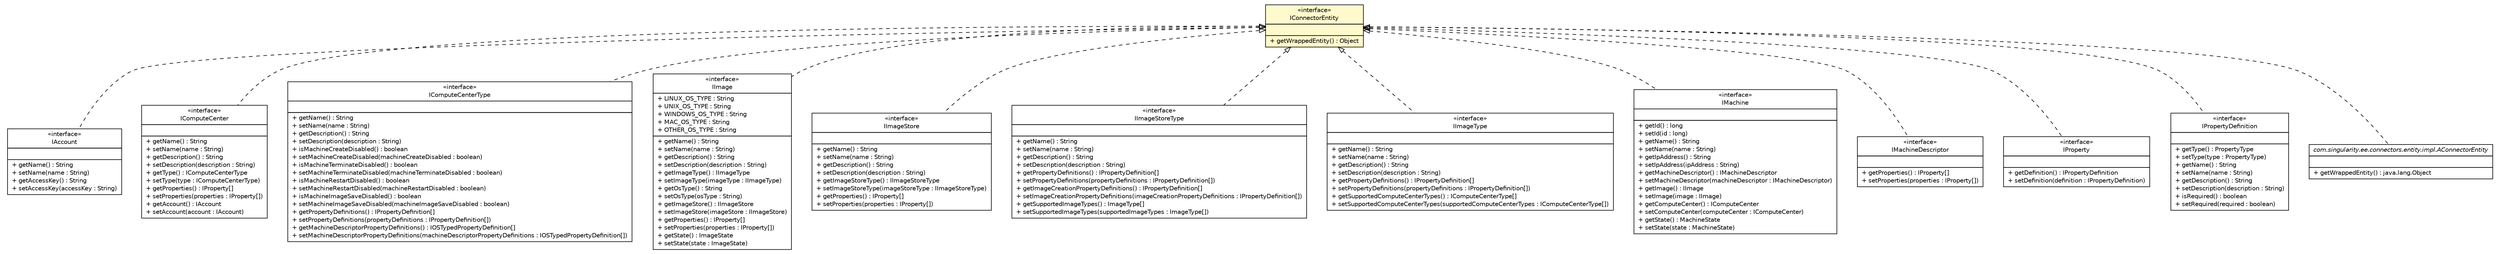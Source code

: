 #!/usr/local/bin/dot
#
# Class diagram 
# Generated by UMLGraph version 5.4 (http://www.umlgraph.org/)
#

digraph G {
	edge [fontname="Helvetica",fontsize=10,labelfontname="Helvetica",labelfontsize=10];
	node [fontname="Helvetica",fontsize=10,shape=plaintext];
	nodesep=0.25;
	ranksep=0.5;
	// com.singularity.ee.connectors.entity.api.IAccount
	c704 [label=<<table title="com.singularity.ee.connectors.entity.api.IAccount" border="0" cellborder="1" cellspacing="0" cellpadding="2" port="p" href="./IAccount.html">
		<tr><td><table border="0" cellspacing="0" cellpadding="1">
<tr><td align="center" balign="center"> &#171;interface&#187; </td></tr>
<tr><td align="center" balign="center"> IAccount </td></tr>
		</table></td></tr>
		<tr><td><table border="0" cellspacing="0" cellpadding="1">
<tr><td align="left" balign="left">  </td></tr>
		</table></td></tr>
		<tr><td><table border="0" cellspacing="0" cellpadding="1">
<tr><td align="left" balign="left"> + getName() : String </td></tr>
<tr><td align="left" balign="left"> + setName(name : String) </td></tr>
<tr><td align="left" balign="left"> + getAccessKey() : String </td></tr>
<tr><td align="left" balign="left"> + setAccessKey(accessKey : String) </td></tr>
		</table></td></tr>
		</table>>, URL="./IAccount.html", fontname="Helvetica", fontcolor="black", fontsize=10.0];
	// com.singularity.ee.connectors.entity.api.IComputeCenter
	c705 [label=<<table title="com.singularity.ee.connectors.entity.api.IComputeCenter" border="0" cellborder="1" cellspacing="0" cellpadding="2" port="p" href="./IComputeCenter.html">
		<tr><td><table border="0" cellspacing="0" cellpadding="1">
<tr><td align="center" balign="center"> &#171;interface&#187; </td></tr>
<tr><td align="center" balign="center"> IComputeCenter </td></tr>
		</table></td></tr>
		<tr><td><table border="0" cellspacing="0" cellpadding="1">
<tr><td align="left" balign="left">  </td></tr>
		</table></td></tr>
		<tr><td><table border="0" cellspacing="0" cellpadding="1">
<tr><td align="left" balign="left"> + getName() : String </td></tr>
<tr><td align="left" balign="left"> + setName(name : String) </td></tr>
<tr><td align="left" balign="left"> + getDescription() : String </td></tr>
<tr><td align="left" balign="left"> + setDescription(description : String) </td></tr>
<tr><td align="left" balign="left"> + getType() : IComputeCenterType </td></tr>
<tr><td align="left" balign="left"> + setType(type : IComputeCenterType) </td></tr>
<tr><td align="left" balign="left"> + getProperties() : IProperty[] </td></tr>
<tr><td align="left" balign="left"> + setProperties(properties : IProperty[]) </td></tr>
<tr><td align="left" balign="left"> + getAccount() : IAccount </td></tr>
<tr><td align="left" balign="left"> + setAccount(account : IAccount) </td></tr>
		</table></td></tr>
		</table>>, URL="./IComputeCenter.html", fontname="Helvetica", fontcolor="black", fontsize=10.0];
	// com.singularity.ee.connectors.entity.api.IComputeCenterType
	c706 [label=<<table title="com.singularity.ee.connectors.entity.api.IComputeCenterType" border="0" cellborder="1" cellspacing="0" cellpadding="2" port="p" href="./IComputeCenterType.html">
		<tr><td><table border="0" cellspacing="0" cellpadding="1">
<tr><td align="center" balign="center"> &#171;interface&#187; </td></tr>
<tr><td align="center" balign="center"> IComputeCenterType </td></tr>
		</table></td></tr>
		<tr><td><table border="0" cellspacing="0" cellpadding="1">
<tr><td align="left" balign="left">  </td></tr>
		</table></td></tr>
		<tr><td><table border="0" cellspacing="0" cellpadding="1">
<tr><td align="left" balign="left"> + getName() : String </td></tr>
<tr><td align="left" balign="left"> + setName(name : String) </td></tr>
<tr><td align="left" balign="left"> + getDescription() : String </td></tr>
<tr><td align="left" balign="left"> + setDescription(description : String) </td></tr>
<tr><td align="left" balign="left"> + isMachineCreateDisabled() : boolean </td></tr>
<tr><td align="left" balign="left"> + setMachineCreateDisabled(machineCreateDisabled : boolean) </td></tr>
<tr><td align="left" balign="left"> + isMachineTerminateDisabled() : boolean </td></tr>
<tr><td align="left" balign="left"> + setMachineTerminateDisabled(machineTerminateDisabled : boolean) </td></tr>
<tr><td align="left" balign="left"> + isMachineRestartDisabled() : boolean </td></tr>
<tr><td align="left" balign="left"> + setMachineRestartDisabled(machineRestartDisabled : boolean) </td></tr>
<tr><td align="left" balign="left"> + isMachineImageSaveDisabled() : boolean </td></tr>
<tr><td align="left" balign="left"> + setMachineImageSaveDisabled(machineImageSaveDisabled : boolean) </td></tr>
<tr><td align="left" balign="left"> + getPropertyDefinitions() : IPropertyDefinition[] </td></tr>
<tr><td align="left" balign="left"> + setPropertyDefinitions(propertyDefinitions : IPropertyDefinition[]) </td></tr>
<tr><td align="left" balign="left"> + getMachineDescriptorPropertyDefinitions() : IOSTypedPropertyDefinition[] </td></tr>
<tr><td align="left" balign="left"> + setMachineDescriptorPropertyDefinitions(machineDescriptorPropertyDefinitions : IOSTypedPropertyDefinition[]) </td></tr>
		</table></td></tr>
		</table>>, URL="./IComputeCenterType.html", fontname="Helvetica", fontcolor="black", fontsize=10.0];
	// com.singularity.ee.connectors.entity.api.IConnectorEntity
	c707 [label=<<table title="com.singularity.ee.connectors.entity.api.IConnectorEntity" border="0" cellborder="1" cellspacing="0" cellpadding="2" port="p" bgcolor="lemonChiffon" href="./IConnectorEntity.html">
		<tr><td><table border="0" cellspacing="0" cellpadding="1">
<tr><td align="center" balign="center"> &#171;interface&#187; </td></tr>
<tr><td align="center" balign="center"> IConnectorEntity </td></tr>
		</table></td></tr>
		<tr><td><table border="0" cellspacing="0" cellpadding="1">
<tr><td align="left" balign="left">  </td></tr>
		</table></td></tr>
		<tr><td><table border="0" cellspacing="0" cellpadding="1">
<tr><td align="left" balign="left"> + getWrappedEntity() : Object </td></tr>
		</table></td></tr>
		</table>>, URL="./IConnectorEntity.html", fontname="Helvetica", fontcolor="black", fontsize=10.0];
	// com.singularity.ee.connectors.entity.api.IImage
	c710 [label=<<table title="com.singularity.ee.connectors.entity.api.IImage" border="0" cellborder="1" cellspacing="0" cellpadding="2" port="p" href="./IImage.html">
		<tr><td><table border="0" cellspacing="0" cellpadding="1">
<tr><td align="center" balign="center"> &#171;interface&#187; </td></tr>
<tr><td align="center" balign="center"> IImage </td></tr>
		</table></td></tr>
		<tr><td><table border="0" cellspacing="0" cellpadding="1">
<tr><td align="left" balign="left"> + LINUX_OS_TYPE : String </td></tr>
<tr><td align="left" balign="left"> + UNIX_OS_TYPE : String </td></tr>
<tr><td align="left" balign="left"> + WINDOWS_OS_TYPE : String </td></tr>
<tr><td align="left" balign="left"> + MAC_OS_TYPE : String </td></tr>
<tr><td align="left" balign="left"> + OTHER_OS_TYPE : String </td></tr>
		</table></td></tr>
		<tr><td><table border="0" cellspacing="0" cellpadding="1">
<tr><td align="left" balign="left"> + getName() : String </td></tr>
<tr><td align="left" balign="left"> + setName(name : String) </td></tr>
<tr><td align="left" balign="left"> + getDescription() : String </td></tr>
<tr><td align="left" balign="left"> + setDescription(description : String) </td></tr>
<tr><td align="left" balign="left"> + getImageType() : IImageType </td></tr>
<tr><td align="left" balign="left"> + setImageType(imageType : IImageType) </td></tr>
<tr><td align="left" balign="left"> + getOsType() : String </td></tr>
<tr><td align="left" balign="left"> + setOsType(osType : String) </td></tr>
<tr><td align="left" balign="left"> + getImageStore() : IImageStore </td></tr>
<tr><td align="left" balign="left"> + setImageStore(imageStore : IImageStore) </td></tr>
<tr><td align="left" balign="left"> + getProperties() : IProperty[] </td></tr>
<tr><td align="left" balign="left"> + setProperties(properties : IProperty[]) </td></tr>
<tr><td align="left" balign="left"> + getState() : ImageState </td></tr>
<tr><td align="left" balign="left"> + setState(state : ImageState) </td></tr>
		</table></td></tr>
		</table>>, URL="./IImage.html", fontname="Helvetica", fontcolor="black", fontsize=10.0];
	// com.singularity.ee.connectors.entity.api.IImageStore
	c711 [label=<<table title="com.singularity.ee.connectors.entity.api.IImageStore" border="0" cellborder="1" cellspacing="0" cellpadding="2" port="p" href="./IImageStore.html">
		<tr><td><table border="0" cellspacing="0" cellpadding="1">
<tr><td align="center" balign="center"> &#171;interface&#187; </td></tr>
<tr><td align="center" balign="center"> IImageStore </td></tr>
		</table></td></tr>
		<tr><td><table border="0" cellspacing="0" cellpadding="1">
<tr><td align="left" balign="left">  </td></tr>
		</table></td></tr>
		<tr><td><table border="0" cellspacing="0" cellpadding="1">
<tr><td align="left" balign="left"> + getName() : String </td></tr>
<tr><td align="left" balign="left"> + setName(name : String) </td></tr>
<tr><td align="left" balign="left"> + getDescription() : String </td></tr>
<tr><td align="left" balign="left"> + setDescription(description : String) </td></tr>
<tr><td align="left" balign="left"> + getImageStoreType() : IImageStoreType </td></tr>
<tr><td align="left" balign="left"> + setImageStoreType(imageStoreType : IImageStoreType) </td></tr>
<tr><td align="left" balign="left"> + getProperties() : IProperty[] </td></tr>
<tr><td align="left" balign="left"> + setProperties(properties : IProperty[]) </td></tr>
		</table></td></tr>
		</table>>, URL="./IImageStore.html", fontname="Helvetica", fontcolor="black", fontsize=10.0];
	// com.singularity.ee.connectors.entity.api.IImageStoreType
	c712 [label=<<table title="com.singularity.ee.connectors.entity.api.IImageStoreType" border="0" cellborder="1" cellspacing="0" cellpadding="2" port="p" href="./IImageStoreType.html">
		<tr><td><table border="0" cellspacing="0" cellpadding="1">
<tr><td align="center" balign="center"> &#171;interface&#187; </td></tr>
<tr><td align="center" balign="center"> IImageStoreType </td></tr>
		</table></td></tr>
		<tr><td><table border="0" cellspacing="0" cellpadding="1">
<tr><td align="left" balign="left">  </td></tr>
		</table></td></tr>
		<tr><td><table border="0" cellspacing="0" cellpadding="1">
<tr><td align="left" balign="left"> + getName() : String </td></tr>
<tr><td align="left" balign="left"> + setName(name : String) </td></tr>
<tr><td align="left" balign="left"> + getDescription() : String </td></tr>
<tr><td align="left" balign="left"> + setDescription(description : String) </td></tr>
<tr><td align="left" balign="left"> + getPropertyDefinitions() : IPropertyDefinition[] </td></tr>
<tr><td align="left" balign="left"> + setPropertyDefinitions(propertyDefinitions : IPropertyDefinition[]) </td></tr>
<tr><td align="left" balign="left"> + getImageCreationPropertyDefinitions() : IPropertyDefinition[] </td></tr>
<tr><td align="left" balign="left"> + setImageCreationPropertyDefinitions(imageCreationPropertyDefinitions : IPropertyDefinition[]) </td></tr>
<tr><td align="left" balign="left"> + getSupportedImageTypes() : ImageType[] </td></tr>
<tr><td align="left" balign="left"> + setSupportedImageTypes(supportedImageTypes : ImageType[]) </td></tr>
		</table></td></tr>
		</table>>, URL="./IImageStoreType.html", fontname="Helvetica", fontcolor="black", fontsize=10.0];
	// com.singularity.ee.connectors.entity.api.IImageType
	c713 [label=<<table title="com.singularity.ee.connectors.entity.api.IImageType" border="0" cellborder="1" cellspacing="0" cellpadding="2" port="p" href="./IImageType.html">
		<tr><td><table border="0" cellspacing="0" cellpadding="1">
<tr><td align="center" balign="center"> &#171;interface&#187; </td></tr>
<tr><td align="center" balign="center"> IImageType </td></tr>
		</table></td></tr>
		<tr><td><table border="0" cellspacing="0" cellpadding="1">
<tr><td align="left" balign="left">  </td></tr>
		</table></td></tr>
		<tr><td><table border="0" cellspacing="0" cellpadding="1">
<tr><td align="left" balign="left"> + getName() : String </td></tr>
<tr><td align="left" balign="left"> + setName(name : String) </td></tr>
<tr><td align="left" balign="left"> + getDescription() : String </td></tr>
<tr><td align="left" balign="left"> + setDescription(description : String) </td></tr>
<tr><td align="left" balign="left"> + getPropertyDefinitions() : IPropertyDefinition[] </td></tr>
<tr><td align="left" balign="left"> + setPropertyDefinitions(propertyDefinitions : IPropertyDefinition[]) </td></tr>
<tr><td align="left" balign="left"> + getSupportedComputeCenterTypes() : IComputeCenterType[] </td></tr>
<tr><td align="left" balign="left"> + setSupportedComputeCenterTypes(supportedComputeCenterTypes : IComputeCenterType[]) </td></tr>
		</table></td></tr>
		</table>>, URL="./IImageType.html", fontname="Helvetica", fontcolor="black", fontsize=10.0];
	// com.singularity.ee.connectors.entity.api.IMachine
	c714 [label=<<table title="com.singularity.ee.connectors.entity.api.IMachine" border="0" cellborder="1" cellspacing="0" cellpadding="2" port="p" href="./IMachine.html">
		<tr><td><table border="0" cellspacing="0" cellpadding="1">
<tr><td align="center" balign="center"> &#171;interface&#187; </td></tr>
<tr><td align="center" balign="center"> IMachine </td></tr>
		</table></td></tr>
		<tr><td><table border="0" cellspacing="0" cellpadding="1">
<tr><td align="left" balign="left">  </td></tr>
		</table></td></tr>
		<tr><td><table border="0" cellspacing="0" cellpadding="1">
<tr><td align="left" balign="left"> + getId() : long </td></tr>
<tr><td align="left" balign="left"> + setId(id : long) </td></tr>
<tr><td align="left" balign="left"> + getName() : String </td></tr>
<tr><td align="left" balign="left"> + setName(name : String) </td></tr>
<tr><td align="left" balign="left"> + getIpAddress() : String </td></tr>
<tr><td align="left" balign="left"> + setIpAddress(ipAddress : String) </td></tr>
<tr><td align="left" balign="left"> + getMachineDescriptor() : IMachineDescriptor </td></tr>
<tr><td align="left" balign="left"> + setMachineDescriptor(machineDescriptor : IMachineDescriptor) </td></tr>
<tr><td align="left" balign="left"> + getImage() : IImage </td></tr>
<tr><td align="left" balign="left"> + setImage(image : IImage) </td></tr>
<tr><td align="left" balign="left"> + getComputeCenter() : IComputeCenter </td></tr>
<tr><td align="left" balign="left"> + setComputeCenter(computeCenter : IComputeCenter) </td></tr>
<tr><td align="left" balign="left"> + getState() : MachineState </td></tr>
<tr><td align="left" balign="left"> + setState(state : MachineState) </td></tr>
		</table></td></tr>
		</table>>, URL="./IMachine.html", fontname="Helvetica", fontcolor="black", fontsize=10.0];
	// com.singularity.ee.connectors.entity.api.IMachineDescriptor
	c715 [label=<<table title="com.singularity.ee.connectors.entity.api.IMachineDescriptor" border="0" cellborder="1" cellspacing="0" cellpadding="2" port="p" href="./IMachineDescriptor.html">
		<tr><td><table border="0" cellspacing="0" cellpadding="1">
<tr><td align="center" balign="center"> &#171;interface&#187; </td></tr>
<tr><td align="center" balign="center"> IMachineDescriptor </td></tr>
		</table></td></tr>
		<tr><td><table border="0" cellspacing="0" cellpadding="1">
<tr><td align="left" balign="left">  </td></tr>
		</table></td></tr>
		<tr><td><table border="0" cellspacing="0" cellpadding="1">
<tr><td align="left" balign="left"> + getProperties() : IProperty[] </td></tr>
<tr><td align="left" balign="left"> + setProperties(properties : IProperty[]) </td></tr>
		</table></td></tr>
		</table>>, URL="./IMachineDescriptor.html", fontname="Helvetica", fontcolor="black", fontsize=10.0];
	// com.singularity.ee.connectors.entity.api.IProperty
	c717 [label=<<table title="com.singularity.ee.connectors.entity.api.IProperty" border="0" cellborder="1" cellspacing="0" cellpadding="2" port="p" href="./IProperty.html">
		<tr><td><table border="0" cellspacing="0" cellpadding="1">
<tr><td align="center" balign="center"> &#171;interface&#187; </td></tr>
<tr><td align="center" balign="center"> IProperty </td></tr>
		</table></td></tr>
		<tr><td><table border="0" cellspacing="0" cellpadding="1">
<tr><td align="left" balign="left">  </td></tr>
		</table></td></tr>
		<tr><td><table border="0" cellspacing="0" cellpadding="1">
<tr><td align="left" balign="left"> + getDefinition() : IPropertyDefinition </td></tr>
<tr><td align="left" balign="left"> + setDefinition(definition : IPropertyDefinition) </td></tr>
		</table></td></tr>
		</table>>, URL="./IProperty.html", fontname="Helvetica", fontcolor="black", fontsize=10.0];
	// com.singularity.ee.connectors.entity.api.IPropertyDefinition
	c718 [label=<<table title="com.singularity.ee.connectors.entity.api.IPropertyDefinition" border="0" cellborder="1" cellspacing="0" cellpadding="2" port="p" href="./IPropertyDefinition.html">
		<tr><td><table border="0" cellspacing="0" cellpadding="1">
<tr><td align="center" balign="center"> &#171;interface&#187; </td></tr>
<tr><td align="center" balign="center"> IPropertyDefinition </td></tr>
		</table></td></tr>
		<tr><td><table border="0" cellspacing="0" cellpadding="1">
<tr><td align="left" balign="left">  </td></tr>
		</table></td></tr>
		<tr><td><table border="0" cellspacing="0" cellpadding="1">
<tr><td align="left" balign="left"> + getType() : PropertyType </td></tr>
<tr><td align="left" balign="left"> + setType(type : PropertyType) </td></tr>
<tr><td align="left" balign="left"> + getName() : String </td></tr>
<tr><td align="left" balign="left"> + setName(name : String) </td></tr>
<tr><td align="left" balign="left"> + getDescription() : String </td></tr>
<tr><td align="left" balign="left"> + setDescription(description : String) </td></tr>
<tr><td align="left" balign="left"> + isRequired() : boolean </td></tr>
<tr><td align="left" balign="left"> + setRequired(required : boolean) </td></tr>
		</table></td></tr>
		</table>>, URL="./IPropertyDefinition.html", fontname="Helvetica", fontcolor="black", fontsize=10.0];
	// com.singularity.ee.connectors.entity.impl.AConnectorEntity
	c724 [label=<<table title="com.singularity.ee.connectors.entity.impl.AConnectorEntity" border="0" cellborder="1" cellspacing="0" cellpadding="2" port="p" href="../impl/AConnectorEntity.html">
		<tr><td><table border="0" cellspacing="0" cellpadding="1">
<tr><td align="center" balign="center"><font face="Helvetica-Oblique"> com.singularity.ee.connectors.entity.impl.AConnectorEntity </font></td></tr>
		</table></td></tr>
		<tr><td><table border="0" cellspacing="0" cellpadding="1">
<tr><td align="left" balign="left">  </td></tr>
		</table></td></tr>
		<tr><td><table border="0" cellspacing="0" cellpadding="1">
<tr><td align="left" balign="left"> + getWrappedEntity() : java.lang.Object </td></tr>
		</table></td></tr>
		</table>>, URL="../impl/AConnectorEntity.html", fontname="Helvetica", fontcolor="black", fontsize=10.0];
	//com.singularity.ee.connectors.entity.api.IAccount implements com.singularity.ee.connectors.entity.api.IConnectorEntity
	c707:p -> c704:p [dir=back,arrowtail=empty,style=dashed];
	//com.singularity.ee.connectors.entity.api.IComputeCenter implements com.singularity.ee.connectors.entity.api.IConnectorEntity
	c707:p -> c705:p [dir=back,arrowtail=empty,style=dashed];
	//com.singularity.ee.connectors.entity.api.IComputeCenterType implements com.singularity.ee.connectors.entity.api.IConnectorEntity
	c707:p -> c706:p [dir=back,arrowtail=empty,style=dashed];
	//com.singularity.ee.connectors.entity.api.IImage implements com.singularity.ee.connectors.entity.api.IConnectorEntity
	c707:p -> c710:p [dir=back,arrowtail=empty,style=dashed];
	//com.singularity.ee.connectors.entity.api.IImageStore implements com.singularity.ee.connectors.entity.api.IConnectorEntity
	c707:p -> c711:p [dir=back,arrowtail=empty,style=dashed];
	//com.singularity.ee.connectors.entity.api.IImageStoreType implements com.singularity.ee.connectors.entity.api.IConnectorEntity
	c707:p -> c712:p [dir=back,arrowtail=empty,style=dashed];
	//com.singularity.ee.connectors.entity.api.IImageType implements com.singularity.ee.connectors.entity.api.IConnectorEntity
	c707:p -> c713:p [dir=back,arrowtail=empty,style=dashed];
	//com.singularity.ee.connectors.entity.api.IMachine implements com.singularity.ee.connectors.entity.api.IConnectorEntity
	c707:p -> c714:p [dir=back,arrowtail=empty,style=dashed];
	//com.singularity.ee.connectors.entity.api.IMachineDescriptor implements com.singularity.ee.connectors.entity.api.IConnectorEntity
	c707:p -> c715:p [dir=back,arrowtail=empty,style=dashed];
	//com.singularity.ee.connectors.entity.api.IProperty implements com.singularity.ee.connectors.entity.api.IConnectorEntity
	c707:p -> c717:p [dir=back,arrowtail=empty,style=dashed];
	//com.singularity.ee.connectors.entity.api.IPropertyDefinition implements com.singularity.ee.connectors.entity.api.IConnectorEntity
	c707:p -> c718:p [dir=back,arrowtail=empty,style=dashed];
	//com.singularity.ee.connectors.entity.impl.AConnectorEntity implements com.singularity.ee.connectors.entity.api.IConnectorEntity
	c707:p -> c724:p [dir=back,arrowtail=empty,style=dashed];
}


